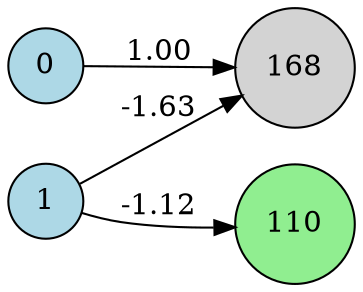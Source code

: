 digraph neat {
  rankdir=LR;
  node [shape=circle];
  node0 [label="0", style=filled, fillcolor=lightblue];
  node1 [label="1", style=filled, fillcolor=lightblue];
  node110 [label="110", style=filled, fillcolor=lightgreen];
  node168 [label="168", style=filled, fillcolor=lightgray];
  node1 -> node110 [label="-1.12"];
  node0 -> node168 [label="1.00"];
  node1 -> node168 [label="-1.63"];
}
